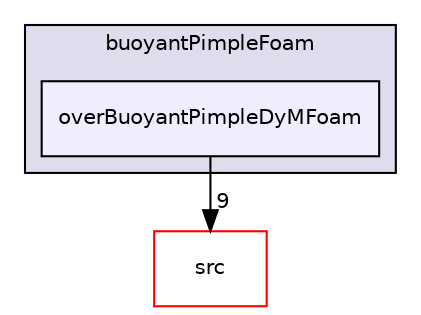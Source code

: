 digraph "applications/solvers/heatTransfer/buoyantPimpleFoam/overBuoyantPimpleDyMFoam" {
  bgcolor=transparent;
  compound=true
  node [ fontsize="10", fontname="Helvetica"];
  edge [ labelfontsize="10", labelfontname="Helvetica"];
  subgraph clusterdir_f3c9f238b8c1604689cc4c1a611f71d7 {
    graph [ bgcolor="#ddddee", pencolor="black", label="buoyantPimpleFoam" fontname="Helvetica", fontsize="10", URL="dir_f3c9f238b8c1604689cc4c1a611f71d7.html"]
  dir_2a38ab4b11708a47be7db4f61134613c [shape=box, label="overBuoyantPimpleDyMFoam", style="filled", fillcolor="#eeeeff", pencolor="black", URL="dir_2a38ab4b11708a47be7db4f61134613c.html"];
  }
  dir_68267d1309a1af8e8297ef4c3efbcdba [shape=box label="src" color="red" URL="dir_68267d1309a1af8e8297ef4c3efbcdba.html"];
  dir_2a38ab4b11708a47be7db4f61134613c->dir_68267d1309a1af8e8297ef4c3efbcdba [headlabel="9", labeldistance=1.5 headhref="dir_000037_000499.html"];
}
